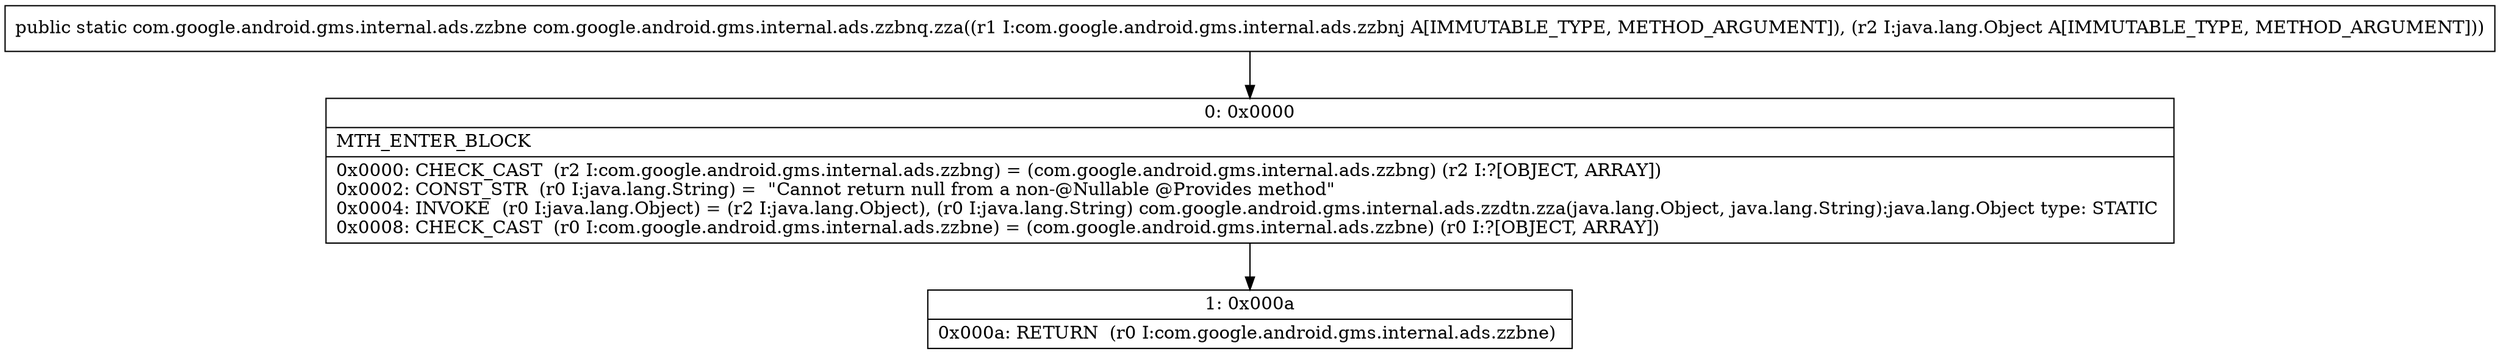 digraph "CFG forcom.google.android.gms.internal.ads.zzbnq.zza(Lcom\/google\/android\/gms\/internal\/ads\/zzbnj;Ljava\/lang\/Object;)Lcom\/google\/android\/gms\/internal\/ads\/zzbne;" {
Node_0 [shape=record,label="{0\:\ 0x0000|MTH_ENTER_BLOCK\l|0x0000: CHECK_CAST  (r2 I:com.google.android.gms.internal.ads.zzbng) = (com.google.android.gms.internal.ads.zzbng) (r2 I:?[OBJECT, ARRAY]) \l0x0002: CONST_STR  (r0 I:java.lang.String) =  \"Cannot return null from a non\-@Nullable @Provides method\" \l0x0004: INVOKE  (r0 I:java.lang.Object) = (r2 I:java.lang.Object), (r0 I:java.lang.String) com.google.android.gms.internal.ads.zzdtn.zza(java.lang.Object, java.lang.String):java.lang.Object type: STATIC \l0x0008: CHECK_CAST  (r0 I:com.google.android.gms.internal.ads.zzbne) = (com.google.android.gms.internal.ads.zzbne) (r0 I:?[OBJECT, ARRAY]) \l}"];
Node_1 [shape=record,label="{1\:\ 0x000a|0x000a: RETURN  (r0 I:com.google.android.gms.internal.ads.zzbne) \l}"];
MethodNode[shape=record,label="{public static com.google.android.gms.internal.ads.zzbne com.google.android.gms.internal.ads.zzbnq.zza((r1 I:com.google.android.gms.internal.ads.zzbnj A[IMMUTABLE_TYPE, METHOD_ARGUMENT]), (r2 I:java.lang.Object A[IMMUTABLE_TYPE, METHOD_ARGUMENT])) }"];
MethodNode -> Node_0;
Node_0 -> Node_1;
}

